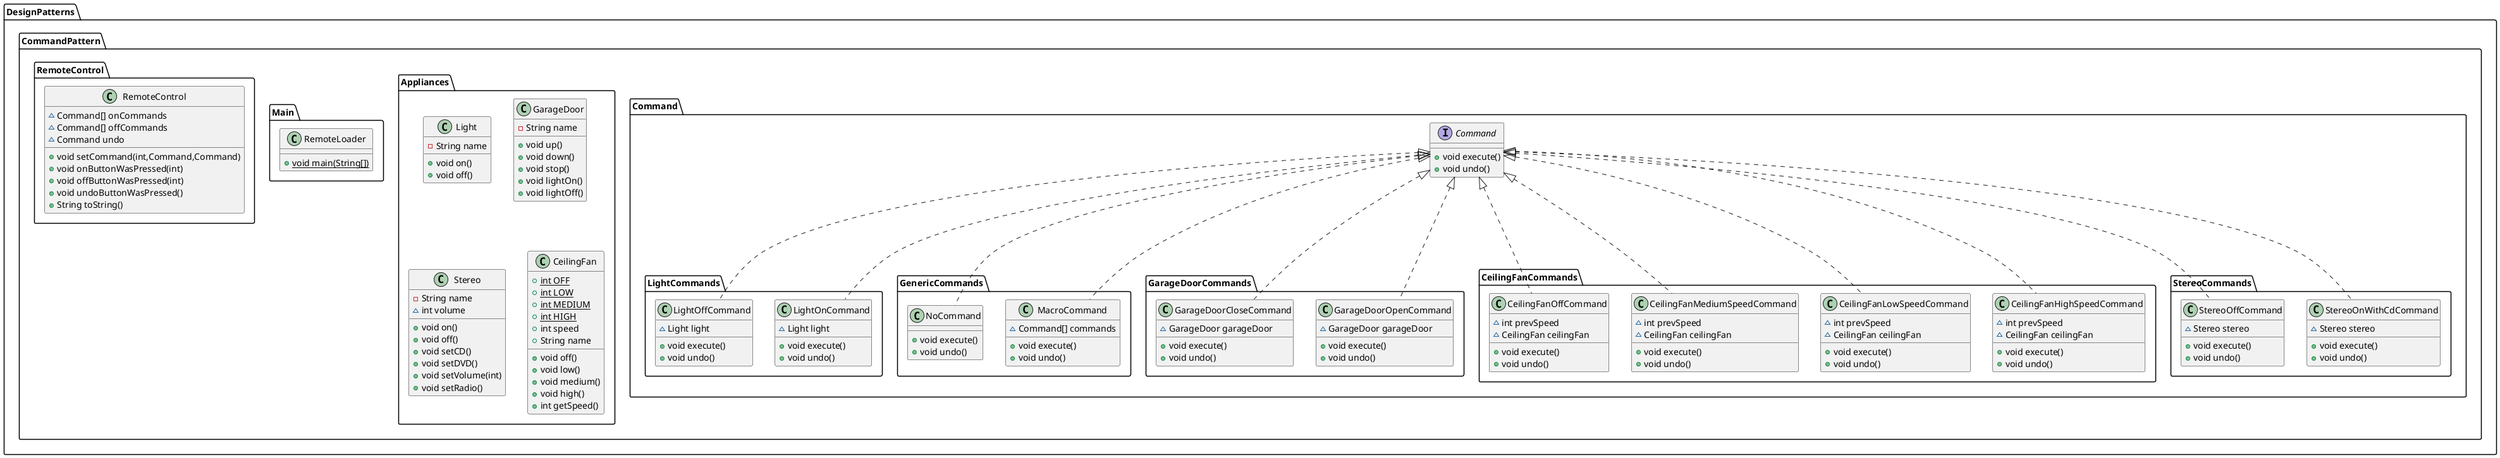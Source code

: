 @startuml
class DesignPatterns.CommandPattern.Command.LightCommands.LightOnCommand {
~ Light light
+ void execute()
+ void undo()
}
class DesignPatterns.CommandPattern.Command.GenericCommands.MacroCommand {
~ Command[] commands
+ void execute()
+ void undo()
}
class DesignPatterns.CommandPattern.Appliances.Light {
- String name
+ void on()
+ void off()
}
class DesignPatterns.CommandPattern.Command.GenericCommands.NoCommand {
+ void execute()
+ void undo()
}
class DesignPatterns.CommandPattern.Command.GarageDoorCommands.GarageDoorOpenCommand {
~ GarageDoor garageDoor
+ void execute()
+ void undo()
}
class DesignPatterns.CommandPattern.Main.RemoteLoader {
+ {static} void main(String[])
}
class DesignPatterns.CommandPattern.Command.CeilingFanCommands.CeilingFanHighSpeedCommand {
~ int prevSpeed
~ CeilingFan ceilingFan
+ void execute()
+ void undo()
}
class DesignPatterns.CommandPattern.Command.CeilingFanCommands.CeilingFanLowSpeedCommand {
~ int prevSpeed
~ CeilingFan ceilingFan
+ void execute()
+ void undo()
}
class DesignPatterns.CommandPattern.Appliances.GarageDoor {
- String name
+ void up()
+ void down()
+ void stop()
+ void lightOn()
+ void lightOff()
}
class DesignPatterns.CommandPattern.Command.StereoCommands.StereoOnWithCdCommand {
~ Stereo stereo
+ void execute()
+ void undo()
}
class DesignPatterns.CommandPattern.RemoteControl.RemoteControl {
~ Command[] onCommands
~ Command[] offCommands
~ Command undo
+ void setCommand(int,Command,Command)
+ void onButtonWasPressed(int)
+ void offButtonWasPressed(int)
+ void undoButtonWasPressed()
+ String toString()
}
class DesignPatterns.CommandPattern.Command.StereoCommands.StereoOffCommand {
~ Stereo stereo
+ void execute()
+ void undo()
}
class DesignPatterns.CommandPattern.Command.CeilingFanCommands.CeilingFanMediumSpeedCommand {
~ int prevSpeed
~ CeilingFan ceilingFan
+ void execute()
+ void undo()
}
class DesignPatterns.CommandPattern.Command.LightCommands.LightOffCommand {
~ Light light
+ void execute()
+ void undo()
}
class DesignPatterns.CommandPattern.Appliances.Stereo {
- String name
~ int volume
+ void on()
+ void off()
+ void setCD()
+ void setDVD()
+ void setVolume(int)
+ void setRadio()
}
interface DesignPatterns.CommandPattern.Command.Command {
+ void execute()
+ void undo()
}
class DesignPatterns.CommandPattern.Command.CeilingFanCommands.CeilingFanOffCommand {
~ int prevSpeed
~ CeilingFan ceilingFan
+ void execute()
+ void undo()
}
class DesignPatterns.CommandPattern.Command.GarageDoorCommands.GarageDoorCloseCommand {
~ GarageDoor garageDoor
+ void execute()
+ void undo()
}
class DesignPatterns.CommandPattern.Appliances.CeilingFan {
+ {static} int OFF
+ {static} int LOW
+ {static} int MEDIUM
+ {static} int HIGH
+ int speed
+ String name
+ void off()
+ void low()
+ void medium()
+ void high()
+ int getSpeed()
}


DesignPatterns.CommandPattern.Command.Command <|.. DesignPatterns.CommandPattern.Command.LightCommands.LightOnCommand
DesignPatterns.CommandPattern.Command.Command <|.. DesignPatterns.CommandPattern.Command.GenericCommands.MacroCommand
DesignPatterns.CommandPattern.Command.Command <|.. DesignPatterns.CommandPattern.Command.GenericCommands.NoCommand
DesignPatterns.CommandPattern.Command.Command <|.. DesignPatterns.CommandPattern.Command.GarageDoorCommands.GarageDoorOpenCommand
DesignPatterns.CommandPattern.Command.Command <|.. DesignPatterns.CommandPattern.Command.CeilingFanCommands.CeilingFanHighSpeedCommand
DesignPatterns.CommandPattern.Command.Command <|.. DesignPatterns.CommandPattern.Command.CeilingFanCommands.CeilingFanLowSpeedCommand
DesignPatterns.CommandPattern.Command.Command <|.. DesignPatterns.CommandPattern.Command.StereoCommands.StereoOnWithCdCommand
DesignPatterns.CommandPattern.Command.Command <|.. DesignPatterns.CommandPattern.Command.StereoCommands.StereoOffCommand
DesignPatterns.CommandPattern.Command.Command <|.. DesignPatterns.CommandPattern.Command.CeilingFanCommands.CeilingFanMediumSpeedCommand
DesignPatterns.CommandPattern.Command.Command <|.. DesignPatterns.CommandPattern.Command.LightCommands.LightOffCommand
DesignPatterns.CommandPattern.Command.Command <|.. DesignPatterns.CommandPattern.Command.CeilingFanCommands.CeilingFanOffCommand
DesignPatterns.CommandPattern.Command.Command <|.. DesignPatterns.CommandPattern.Command.GarageDoorCommands.GarageDoorCloseCommand
@enduml